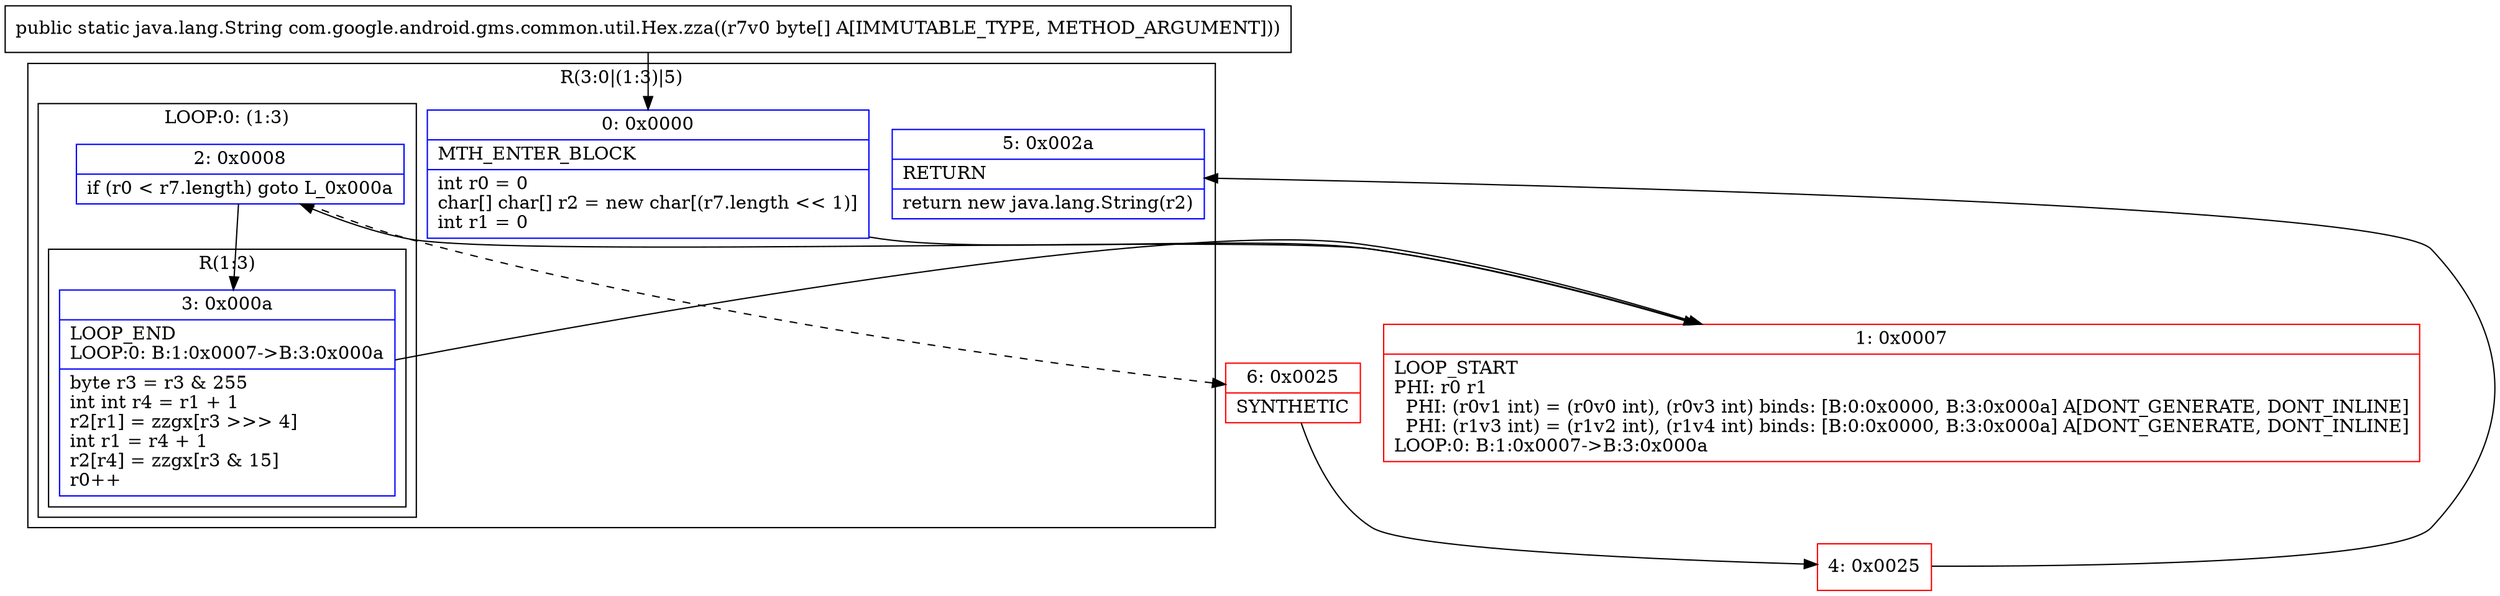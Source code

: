 digraph "CFG forcom.google.android.gms.common.util.Hex.zza([B)Ljava\/lang\/String;" {
subgraph cluster_Region_1059028412 {
label = "R(3:0|(1:3)|5)";
node [shape=record,color=blue];
Node_0 [shape=record,label="{0\:\ 0x0000|MTH_ENTER_BLOCK\l|int r0 = 0\lchar[] char[] r2 = new char[(r7.length \<\< 1)]\lint r1 = 0\l}"];
subgraph cluster_LoopRegion_788045020 {
label = "LOOP:0: (1:3)";
node [shape=record,color=blue];
Node_2 [shape=record,label="{2\:\ 0x0008|if (r0 \< r7.length) goto L_0x000a\l}"];
subgraph cluster_Region_1796437751 {
label = "R(1:3)";
node [shape=record,color=blue];
Node_3 [shape=record,label="{3\:\ 0x000a|LOOP_END\lLOOP:0: B:1:0x0007\-\>B:3:0x000a\l|byte r3 = r3 & 255\lint int r4 = r1 + 1\lr2[r1] = zzgx[r3 \>\>\> 4]\lint r1 = r4 + 1\lr2[r4] = zzgx[r3 & 15]\lr0++\l}"];
}
}
Node_5 [shape=record,label="{5\:\ 0x002a|RETURN\l|return new java.lang.String(r2)\l}"];
}
Node_1 [shape=record,color=red,label="{1\:\ 0x0007|LOOP_START\lPHI: r0 r1 \l  PHI: (r0v1 int) = (r0v0 int), (r0v3 int) binds: [B:0:0x0000, B:3:0x000a] A[DONT_GENERATE, DONT_INLINE]\l  PHI: (r1v3 int) = (r1v2 int), (r1v4 int) binds: [B:0:0x0000, B:3:0x000a] A[DONT_GENERATE, DONT_INLINE]\lLOOP:0: B:1:0x0007\-\>B:3:0x000a\l}"];
Node_4 [shape=record,color=red,label="{4\:\ 0x0025}"];
Node_6 [shape=record,color=red,label="{6\:\ 0x0025|SYNTHETIC\l}"];
MethodNode[shape=record,label="{public static java.lang.String com.google.android.gms.common.util.Hex.zza((r7v0 byte[] A[IMMUTABLE_TYPE, METHOD_ARGUMENT])) }"];
MethodNode -> Node_0;
Node_0 -> Node_1;
Node_2 -> Node_3;
Node_2 -> Node_6[style=dashed];
Node_3 -> Node_1;
Node_1 -> Node_2;
Node_4 -> Node_5;
Node_6 -> Node_4;
}

